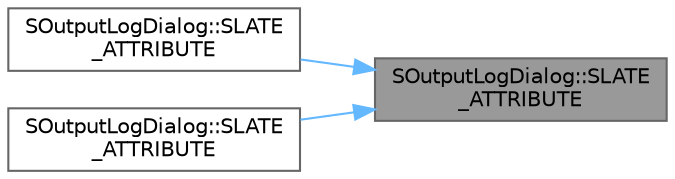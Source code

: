 digraph "SOutputLogDialog::SLATE_ATTRIBUTE"
{
 // INTERACTIVE_SVG=YES
 // LATEX_PDF_SIZE
  bgcolor="transparent";
  edge [fontname=Helvetica,fontsize=10,labelfontname=Helvetica,labelfontsize=10];
  node [fontname=Helvetica,fontsize=10,shape=box,height=0.2,width=0.4];
  rankdir="RL";
  Node1 [id="Node000001",label="SOutputLogDialog::SLATE\l_ATTRIBUTE",height=0.2,width=0.4,color="gray40", fillcolor="grey60", style="filled", fontcolor="black",tooltip=" "];
  Node1 -> Node2 [id="edge1_Node000001_Node000002",dir="back",color="steelblue1",style="solid",tooltip=" "];
  Node2 [id="Node000002",label="SOutputLogDialog::SLATE\l_ATTRIBUTE",height=0.2,width=0.4,color="grey40", fillcolor="white", style="filled",URL="$d3/d07/classSOutputLogDialog.html#ab72f72cd4378e32934b7aba38f3f3948",tooltip=" "];
  Node1 -> Node3 [id="edge2_Node000001_Node000003",dir="back",color="steelblue1",style="solid",tooltip=" "];
  Node3 [id="Node000003",label="SOutputLogDialog::SLATE\l_ATTRIBUTE",height=0.2,width=0.4,color="grey40", fillcolor="white", style="filled",URL="$d3/d07/classSOutputLogDialog.html#af5f60cc4ba4bb9c425fb42e8ba369113",tooltip="Displays the modal dialog box."];
}
